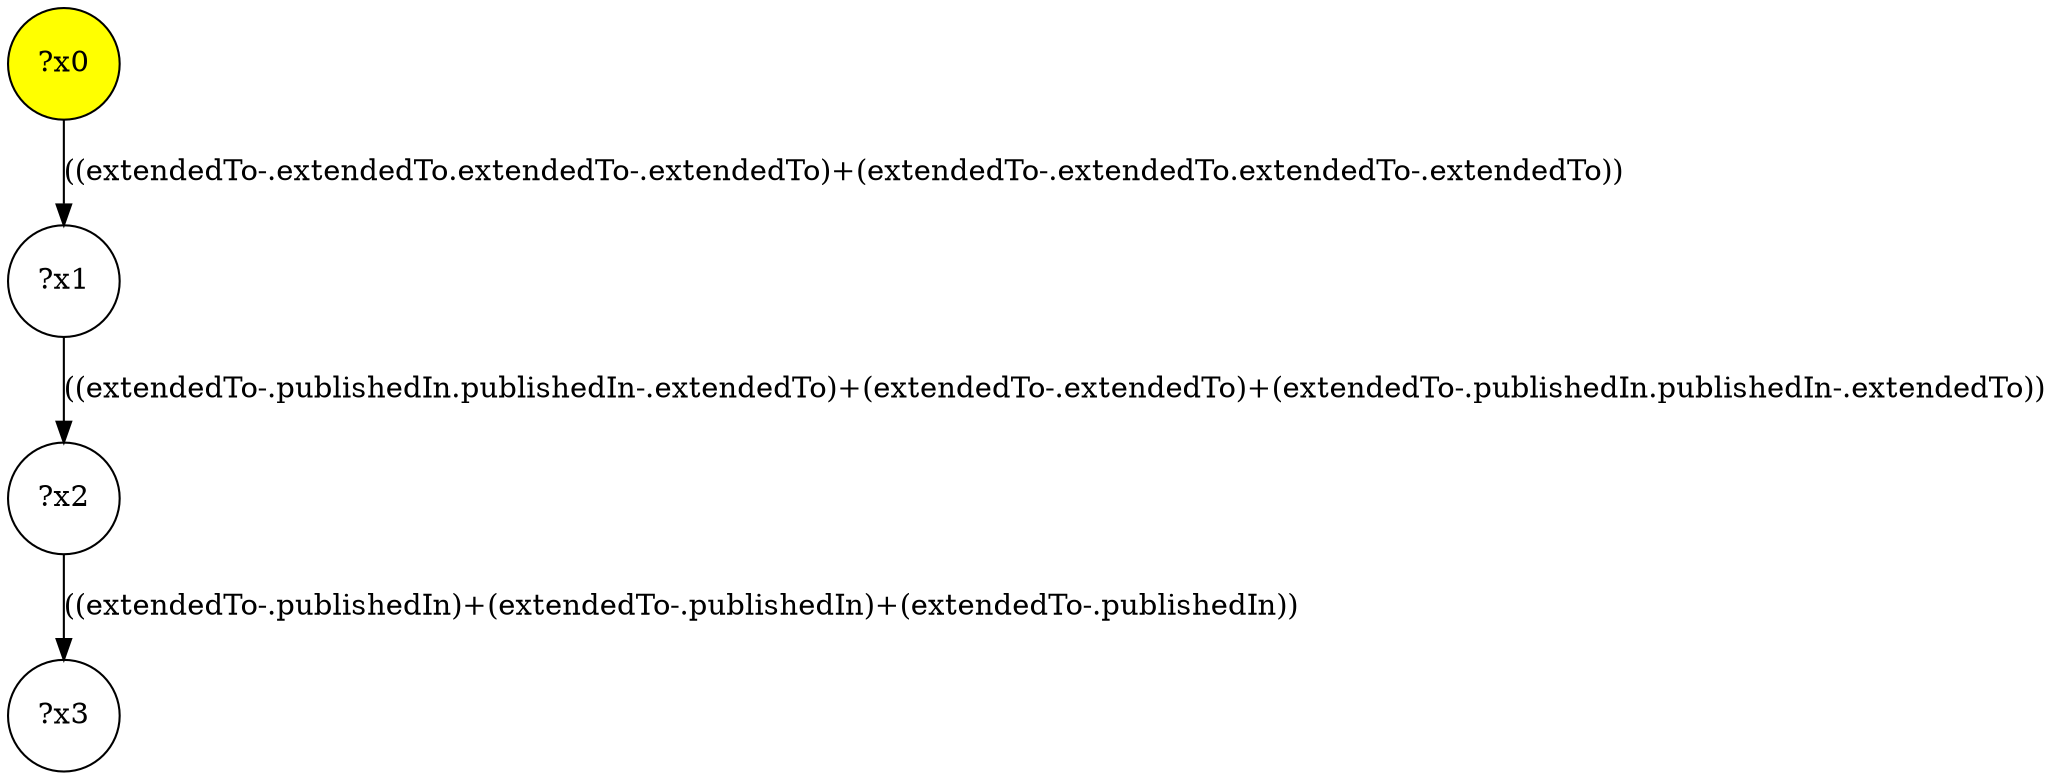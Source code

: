digraph g {
	x0 [fillcolor="yellow", style="filled," shape=circle, label="?x0"];
	x1 [shape=circle, label="?x1"];
	x0 -> x1 [label="((extendedTo-.extendedTo.extendedTo-.extendedTo)+(extendedTo-.extendedTo.extendedTo-.extendedTo))"];
	x2 [shape=circle, label="?x2"];
	x1 -> x2 [label="((extendedTo-.publishedIn.publishedIn-.extendedTo)+(extendedTo-.extendedTo)+(extendedTo-.publishedIn.publishedIn-.extendedTo))"];
	x3 [shape=circle, label="?x3"];
	x2 -> x3 [label="((extendedTo-.publishedIn)+(extendedTo-.publishedIn)+(extendedTo-.publishedIn))"];
}
